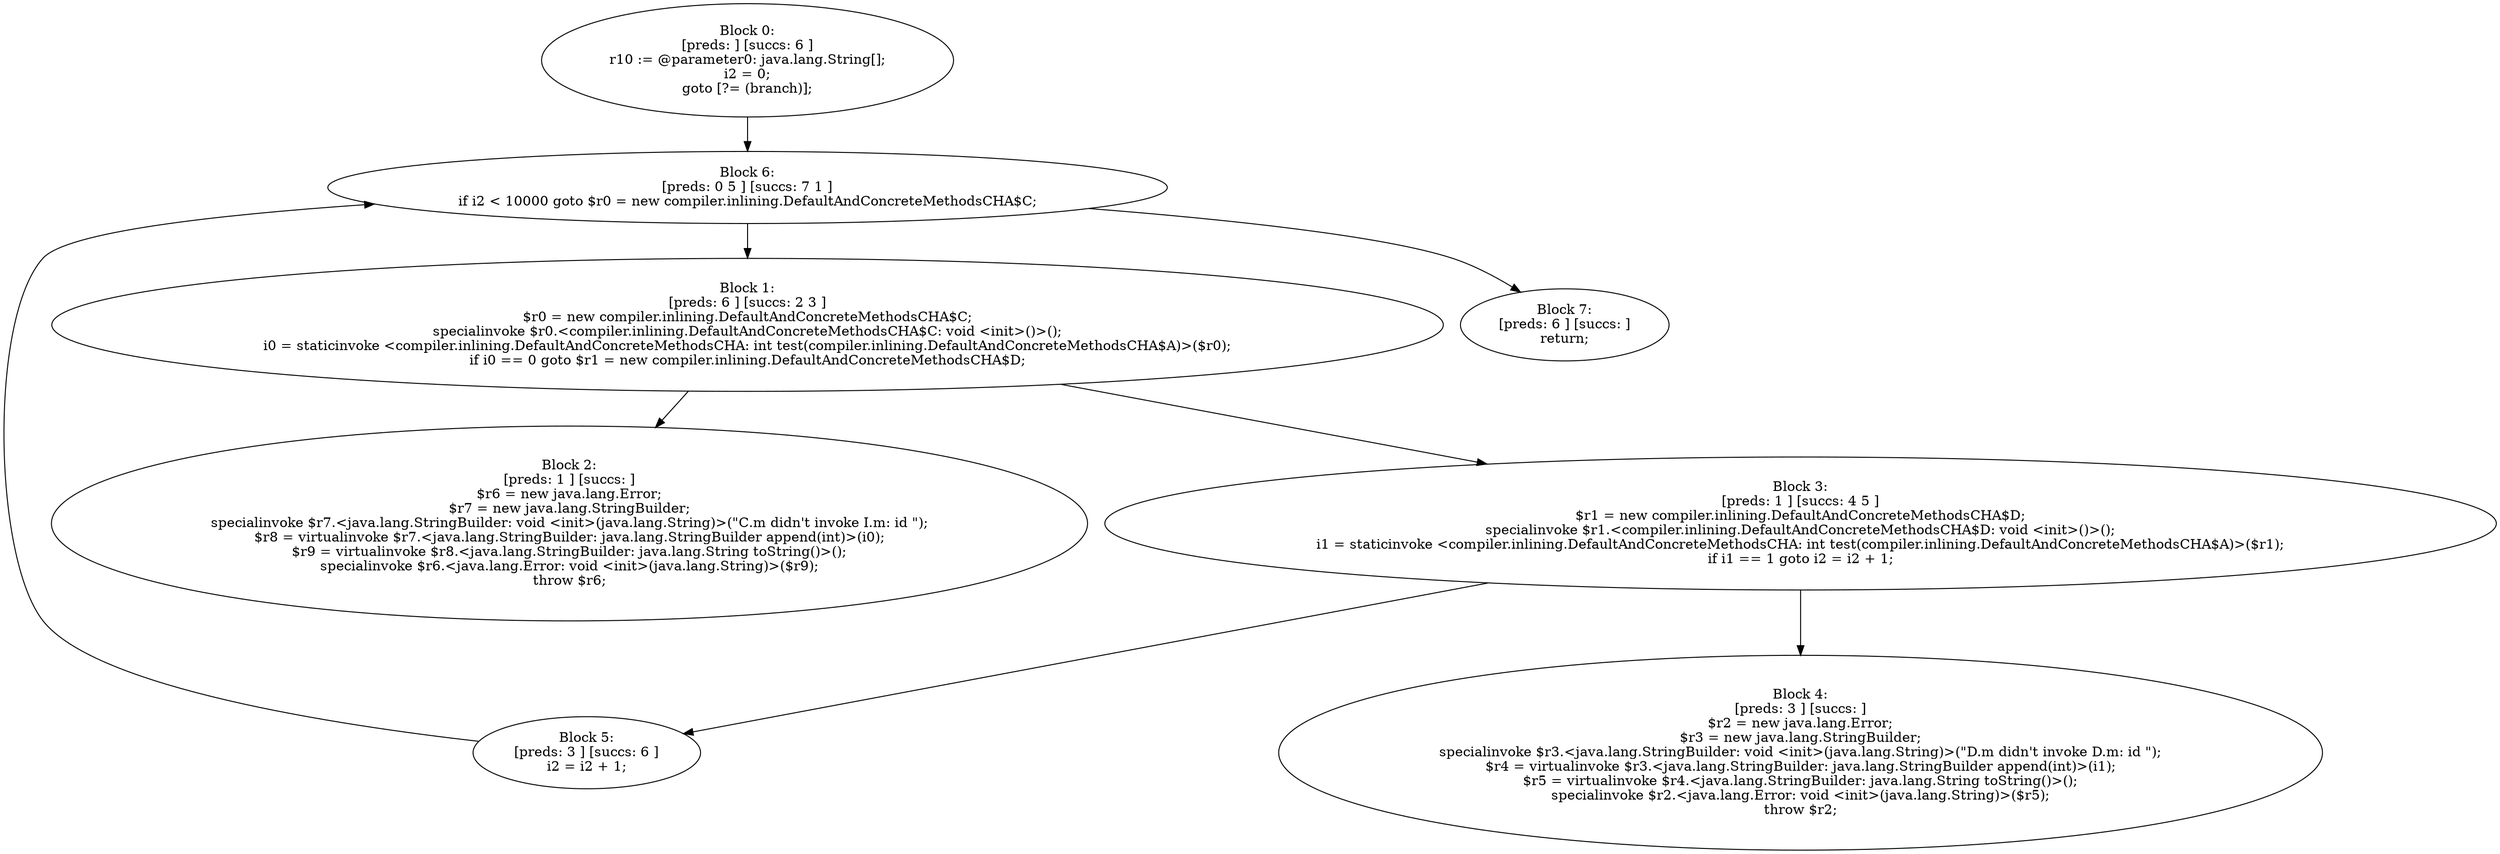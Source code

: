 digraph "unitGraph" {
    "Block 0:
[preds: ] [succs: 6 ]
r10 := @parameter0: java.lang.String[];
i2 = 0;
goto [?= (branch)];
"
    "Block 1:
[preds: 6 ] [succs: 2 3 ]
$r0 = new compiler.inlining.DefaultAndConcreteMethodsCHA$C;
specialinvoke $r0.<compiler.inlining.DefaultAndConcreteMethodsCHA$C: void <init>()>();
i0 = staticinvoke <compiler.inlining.DefaultAndConcreteMethodsCHA: int test(compiler.inlining.DefaultAndConcreteMethodsCHA$A)>($r0);
if i0 == 0 goto $r1 = new compiler.inlining.DefaultAndConcreteMethodsCHA$D;
"
    "Block 2:
[preds: 1 ] [succs: ]
$r6 = new java.lang.Error;
$r7 = new java.lang.StringBuilder;
specialinvoke $r7.<java.lang.StringBuilder: void <init>(java.lang.String)>(\"C.m didn\'t invoke I.m: id \");
$r8 = virtualinvoke $r7.<java.lang.StringBuilder: java.lang.StringBuilder append(int)>(i0);
$r9 = virtualinvoke $r8.<java.lang.StringBuilder: java.lang.String toString()>();
specialinvoke $r6.<java.lang.Error: void <init>(java.lang.String)>($r9);
throw $r6;
"
    "Block 3:
[preds: 1 ] [succs: 4 5 ]
$r1 = new compiler.inlining.DefaultAndConcreteMethodsCHA$D;
specialinvoke $r1.<compiler.inlining.DefaultAndConcreteMethodsCHA$D: void <init>()>();
i1 = staticinvoke <compiler.inlining.DefaultAndConcreteMethodsCHA: int test(compiler.inlining.DefaultAndConcreteMethodsCHA$A)>($r1);
if i1 == 1 goto i2 = i2 + 1;
"
    "Block 4:
[preds: 3 ] [succs: ]
$r2 = new java.lang.Error;
$r3 = new java.lang.StringBuilder;
specialinvoke $r3.<java.lang.StringBuilder: void <init>(java.lang.String)>(\"D.m didn\'t invoke D.m: id \");
$r4 = virtualinvoke $r3.<java.lang.StringBuilder: java.lang.StringBuilder append(int)>(i1);
$r5 = virtualinvoke $r4.<java.lang.StringBuilder: java.lang.String toString()>();
specialinvoke $r2.<java.lang.Error: void <init>(java.lang.String)>($r5);
throw $r2;
"
    "Block 5:
[preds: 3 ] [succs: 6 ]
i2 = i2 + 1;
"
    "Block 6:
[preds: 0 5 ] [succs: 7 1 ]
if i2 < 10000 goto $r0 = new compiler.inlining.DefaultAndConcreteMethodsCHA$C;
"
    "Block 7:
[preds: 6 ] [succs: ]
return;
"
    "Block 0:
[preds: ] [succs: 6 ]
r10 := @parameter0: java.lang.String[];
i2 = 0;
goto [?= (branch)];
"->"Block 6:
[preds: 0 5 ] [succs: 7 1 ]
if i2 < 10000 goto $r0 = new compiler.inlining.DefaultAndConcreteMethodsCHA$C;
";
    "Block 1:
[preds: 6 ] [succs: 2 3 ]
$r0 = new compiler.inlining.DefaultAndConcreteMethodsCHA$C;
specialinvoke $r0.<compiler.inlining.DefaultAndConcreteMethodsCHA$C: void <init>()>();
i0 = staticinvoke <compiler.inlining.DefaultAndConcreteMethodsCHA: int test(compiler.inlining.DefaultAndConcreteMethodsCHA$A)>($r0);
if i0 == 0 goto $r1 = new compiler.inlining.DefaultAndConcreteMethodsCHA$D;
"->"Block 2:
[preds: 1 ] [succs: ]
$r6 = new java.lang.Error;
$r7 = new java.lang.StringBuilder;
specialinvoke $r7.<java.lang.StringBuilder: void <init>(java.lang.String)>(\"C.m didn\'t invoke I.m: id \");
$r8 = virtualinvoke $r7.<java.lang.StringBuilder: java.lang.StringBuilder append(int)>(i0);
$r9 = virtualinvoke $r8.<java.lang.StringBuilder: java.lang.String toString()>();
specialinvoke $r6.<java.lang.Error: void <init>(java.lang.String)>($r9);
throw $r6;
";
    "Block 1:
[preds: 6 ] [succs: 2 3 ]
$r0 = new compiler.inlining.DefaultAndConcreteMethodsCHA$C;
specialinvoke $r0.<compiler.inlining.DefaultAndConcreteMethodsCHA$C: void <init>()>();
i0 = staticinvoke <compiler.inlining.DefaultAndConcreteMethodsCHA: int test(compiler.inlining.DefaultAndConcreteMethodsCHA$A)>($r0);
if i0 == 0 goto $r1 = new compiler.inlining.DefaultAndConcreteMethodsCHA$D;
"->"Block 3:
[preds: 1 ] [succs: 4 5 ]
$r1 = new compiler.inlining.DefaultAndConcreteMethodsCHA$D;
specialinvoke $r1.<compiler.inlining.DefaultAndConcreteMethodsCHA$D: void <init>()>();
i1 = staticinvoke <compiler.inlining.DefaultAndConcreteMethodsCHA: int test(compiler.inlining.DefaultAndConcreteMethodsCHA$A)>($r1);
if i1 == 1 goto i2 = i2 + 1;
";
    "Block 3:
[preds: 1 ] [succs: 4 5 ]
$r1 = new compiler.inlining.DefaultAndConcreteMethodsCHA$D;
specialinvoke $r1.<compiler.inlining.DefaultAndConcreteMethodsCHA$D: void <init>()>();
i1 = staticinvoke <compiler.inlining.DefaultAndConcreteMethodsCHA: int test(compiler.inlining.DefaultAndConcreteMethodsCHA$A)>($r1);
if i1 == 1 goto i2 = i2 + 1;
"->"Block 4:
[preds: 3 ] [succs: ]
$r2 = new java.lang.Error;
$r3 = new java.lang.StringBuilder;
specialinvoke $r3.<java.lang.StringBuilder: void <init>(java.lang.String)>(\"D.m didn\'t invoke D.m: id \");
$r4 = virtualinvoke $r3.<java.lang.StringBuilder: java.lang.StringBuilder append(int)>(i1);
$r5 = virtualinvoke $r4.<java.lang.StringBuilder: java.lang.String toString()>();
specialinvoke $r2.<java.lang.Error: void <init>(java.lang.String)>($r5);
throw $r2;
";
    "Block 3:
[preds: 1 ] [succs: 4 5 ]
$r1 = new compiler.inlining.DefaultAndConcreteMethodsCHA$D;
specialinvoke $r1.<compiler.inlining.DefaultAndConcreteMethodsCHA$D: void <init>()>();
i1 = staticinvoke <compiler.inlining.DefaultAndConcreteMethodsCHA: int test(compiler.inlining.DefaultAndConcreteMethodsCHA$A)>($r1);
if i1 == 1 goto i2 = i2 + 1;
"->"Block 5:
[preds: 3 ] [succs: 6 ]
i2 = i2 + 1;
";
    "Block 5:
[preds: 3 ] [succs: 6 ]
i2 = i2 + 1;
"->"Block 6:
[preds: 0 5 ] [succs: 7 1 ]
if i2 < 10000 goto $r0 = new compiler.inlining.DefaultAndConcreteMethodsCHA$C;
";
    "Block 6:
[preds: 0 5 ] [succs: 7 1 ]
if i2 < 10000 goto $r0 = new compiler.inlining.DefaultAndConcreteMethodsCHA$C;
"->"Block 7:
[preds: 6 ] [succs: ]
return;
";
    "Block 6:
[preds: 0 5 ] [succs: 7 1 ]
if i2 < 10000 goto $r0 = new compiler.inlining.DefaultAndConcreteMethodsCHA$C;
"->"Block 1:
[preds: 6 ] [succs: 2 3 ]
$r0 = new compiler.inlining.DefaultAndConcreteMethodsCHA$C;
specialinvoke $r0.<compiler.inlining.DefaultAndConcreteMethodsCHA$C: void <init>()>();
i0 = staticinvoke <compiler.inlining.DefaultAndConcreteMethodsCHA: int test(compiler.inlining.DefaultAndConcreteMethodsCHA$A)>($r0);
if i0 == 0 goto $r1 = new compiler.inlining.DefaultAndConcreteMethodsCHA$D;
";
}
